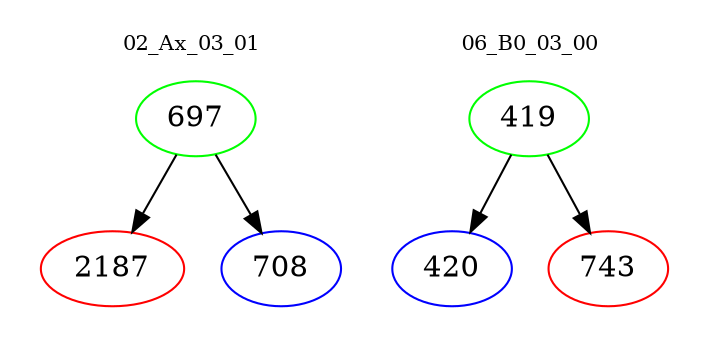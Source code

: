 digraph{
subgraph cluster_0 {
color = white
label = "02_Ax_03_01";
fontsize=10;
T0_697 [label="697", color="green"]
T0_697 -> T0_2187 [color="black"]
T0_2187 [label="2187", color="red"]
T0_697 -> T0_708 [color="black"]
T0_708 [label="708", color="blue"]
}
subgraph cluster_1 {
color = white
label = "06_B0_03_00";
fontsize=10;
T1_419 [label="419", color="green"]
T1_419 -> T1_420 [color="black"]
T1_420 [label="420", color="blue"]
T1_419 -> T1_743 [color="black"]
T1_743 [label="743", color="red"]
}
}
